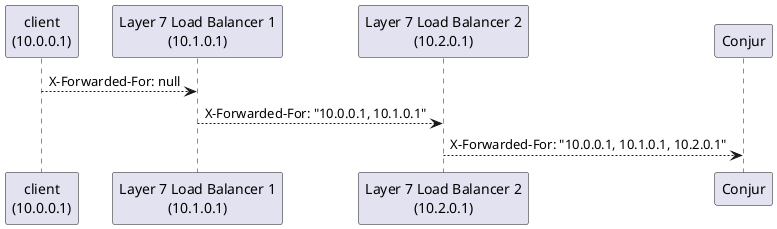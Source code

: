 @startuml

participant "client\n(10.0.0.1)" as client
participant "Layer 7 Load Balancer 1\n(10.1.0.1)" as lb_1
participant "Layer 7 Load Balancer 2\n(10.2.0.1)" as lb_2
participant "Conjur" as conjur

client --> lb_1 : X-Forwarded-For: null
lb_1 --> lb_2 : X-Forwarded-For: "10.0.0.1, 10.1.0.1"
lb_2 --> conjur : X-Forwarded-For: "10.0.0.1, 10.1.0.1, 10.2.0.1"

@enduml